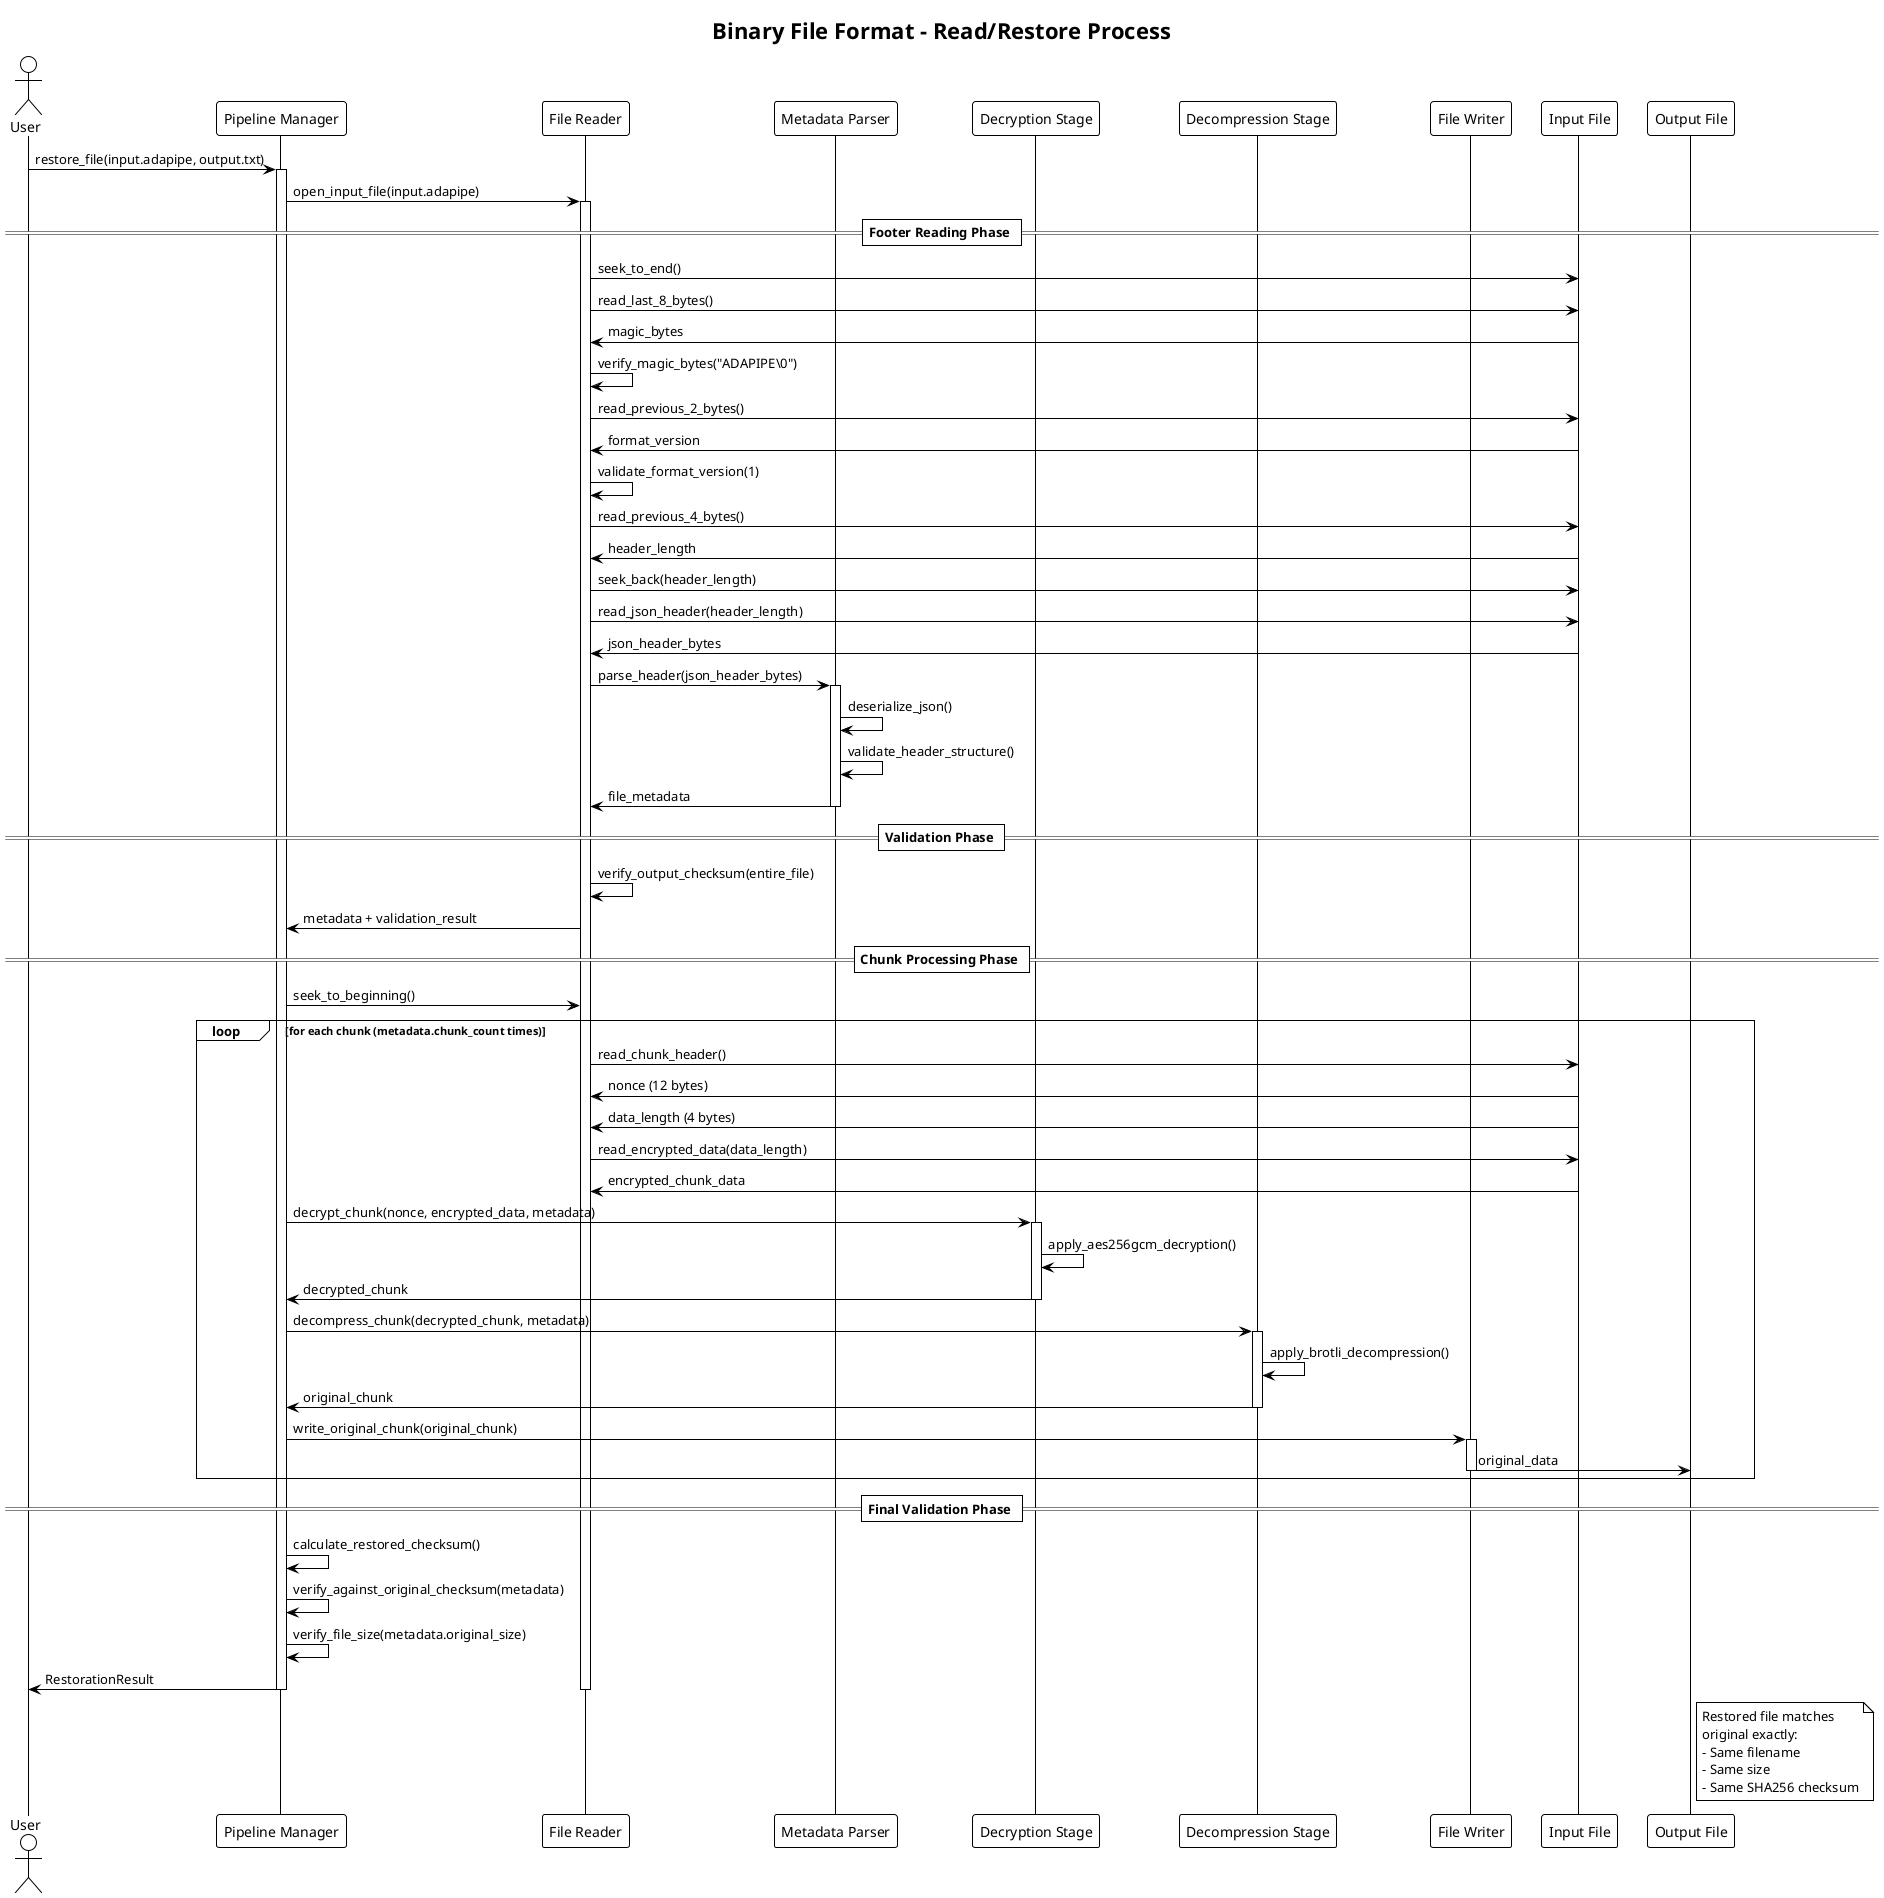 @startuml Binary Format Read Sequence
!theme plain
title Binary File Format - Read/Restore Process

actor User
participant "Pipeline Manager" as PM
participant "File Reader" as FR
participant "Metadata Parser" as MP
participant "Decryption Stage" as DS
participant "Decompression Stage" as DCS
participant "File Writer" as FW
participant "Input File" as IF
participant "Output File" as OF

User -> PM: restore_file(input.adapipe, output.txt)
activate PM

PM -> FR: open_input_file(input.adapipe)
activate FR

== Footer Reading Phase ==
FR -> IF: seek_to_end()
FR -> IF: read_last_8_bytes()
IF -> FR: magic_bytes
FR -> FR: verify_magic_bytes("ADAPIPE\0")

FR -> IF: read_previous_2_bytes()
IF -> FR: format_version
FR -> FR: validate_format_version(1)

FR -> IF: read_previous_4_bytes()
IF -> FR: header_length

FR -> IF: seek_back(header_length)
FR -> IF: read_json_header(header_length)
IF -> FR: json_header_bytes

FR -> MP: parse_header(json_header_bytes)
activate MP
MP -> MP: deserialize_json()
MP -> MP: validate_header_structure()
MP -> FR: file_metadata
deactivate MP

== Validation Phase ==
FR -> FR: verify_output_checksum(entire_file)
FR -> PM: metadata + validation_result

== Chunk Processing Phase ==
PM -> FR: seek_to_beginning()

loop for each chunk (metadata.chunk_count times)
    FR -> IF: read_chunk_header()
    IF -> FR: nonce (12 bytes)
    IF -> FR: data_length (4 bytes)
    
    FR -> IF: read_encrypted_data(data_length)
    IF -> FR: encrypted_chunk_data
    
    PM -> DS: decrypt_chunk(nonce, encrypted_data, metadata)
    activate DS
    DS -> DS: apply_aes256gcm_decryption()
    DS -> PM: decrypted_chunk
    deactivate DS
    
    PM -> DCS: decompress_chunk(decrypted_chunk, metadata)
    activate DCS
    DCS -> DCS: apply_brotli_decompression()
    DCS -> PM: original_chunk
    deactivate DCS
    
    PM -> FW: write_original_chunk(original_chunk)
    activate FW
    FW -> OF: original_data
    deactivate FW
end

== Final Validation Phase ==
PM -> PM: calculate_restored_checksum()
PM -> PM: verify_against_original_checksum(metadata)
PM -> PM: verify_file_size(metadata.original_size)

PM -> User: RestorationResult
deactivate PM
deactivate FR

note right of OF
Restored file matches 
original exactly:
- Same filename
- Same size  
- Same SHA256 checksum
end note

@enduml
